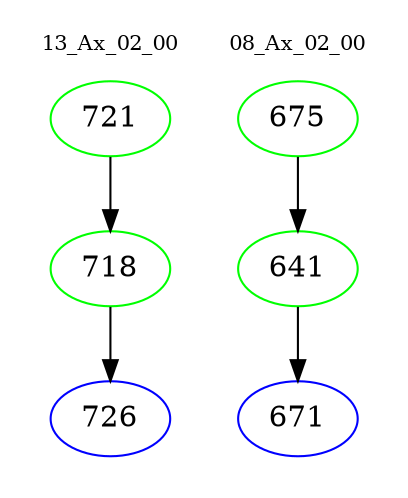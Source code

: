 digraph{
subgraph cluster_0 {
color = white
label = "13_Ax_02_00";
fontsize=10;
T0_721 [label="721", color="green"]
T0_721 -> T0_718 [color="black"]
T0_718 [label="718", color="green"]
T0_718 -> T0_726 [color="black"]
T0_726 [label="726", color="blue"]
}
subgraph cluster_1 {
color = white
label = "08_Ax_02_00";
fontsize=10;
T1_675 [label="675", color="green"]
T1_675 -> T1_641 [color="black"]
T1_641 [label="641", color="green"]
T1_641 -> T1_671 [color="black"]
T1_671 [label="671", color="blue"]
}
}
